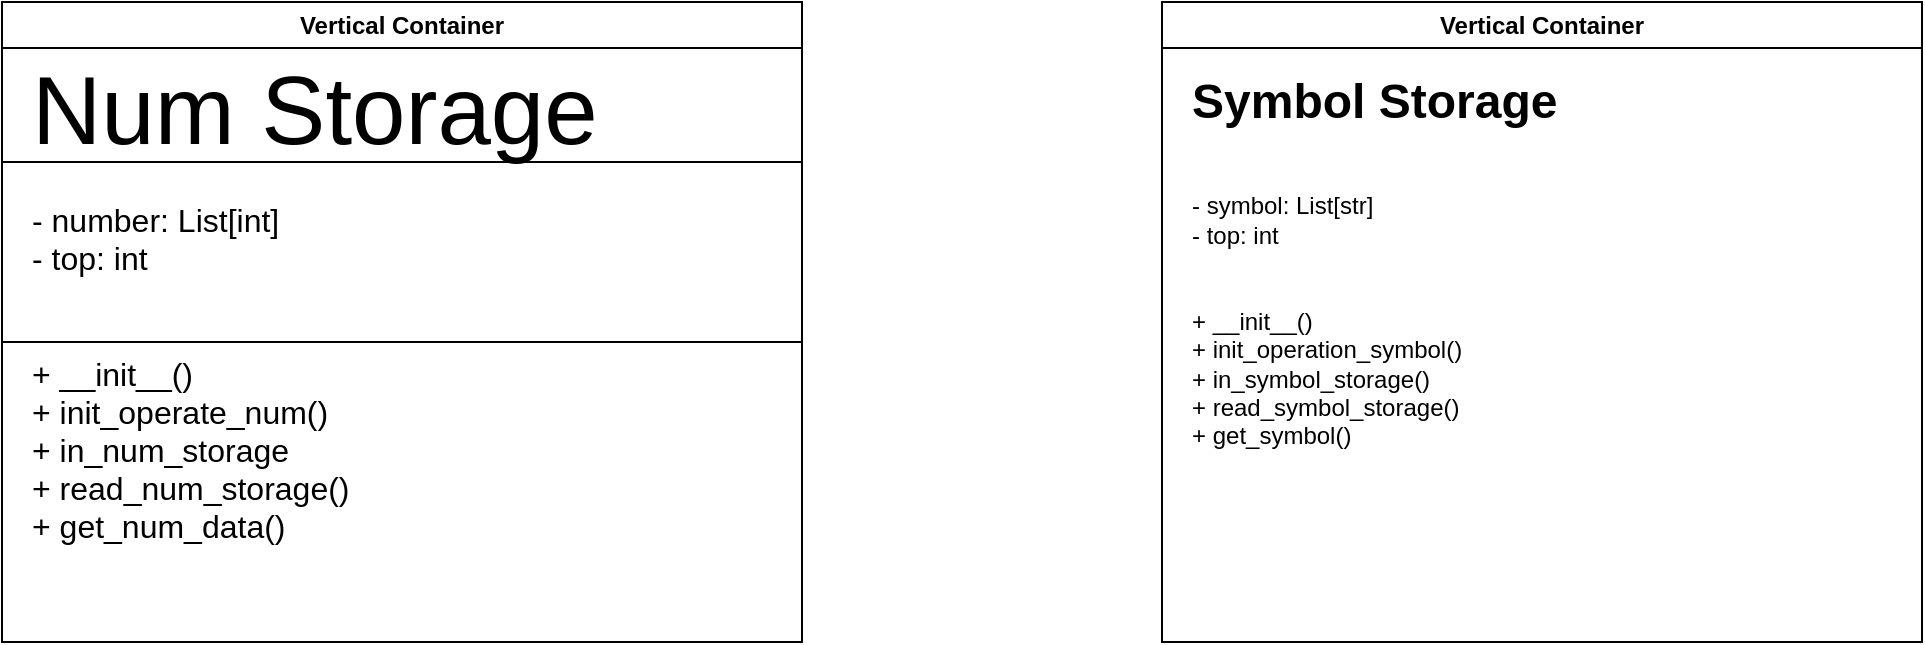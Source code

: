 <mxfile version="23.1.1" type="github">
  <diagram name="Page-1" id="cELOeBPH5fHN-PTh6r6i">
    <mxGraphModel dx="2023" dy="594" grid="1" gridSize="10" guides="1" tooltips="1" connect="1" arrows="1" fold="1" page="1" pageScale="1" pageWidth="850" pageHeight="1100" math="0" shadow="0">
      <root>
        <mxCell id="0" />
        <mxCell id="1" parent="0" />
        <mxCell id="TyUvi6pv0yWCHdS88cj0-25" value="Vertical Container" style="swimlane;whiteSpace=wrap;html=1;" parent="1" vertex="1">
          <mxGeometry x="-100" y="230" width="400" height="320" as="geometry">
            <mxRectangle x="50" y="230" width="140" height="30" as="alternateBounds" />
          </mxGeometry>
        </mxCell>
        <mxCell id="Bwfb_WO4ZSQ5CkVbW3Iq-2" value="&lt;h1&gt;&lt;span style=&quot;background-color: initial; font-weight: normal;&quot;&gt;&lt;font style=&quot;font-size: 48px;&quot;&gt;Num Storage&lt;/font&gt;&lt;/span&gt;&lt;/h1&gt;&lt;div&gt;&lt;span style=&quot;font-size: medium; background-color: initial;&quot;&gt;- number: List[int]&lt;/span&gt;&lt;br&gt;&lt;/div&gt;&lt;div&gt;&lt;font size=&quot;3&quot; style=&quot;&quot;&gt;- top: int&lt;/font&gt;&lt;/div&gt;&lt;div&gt;&lt;font size=&quot;3&quot;&gt;&lt;br&gt;&lt;/font&gt;&lt;/div&gt;&lt;div&gt;&lt;font size=&quot;3&quot;&gt;&lt;br&gt;&lt;/font&gt;&lt;/div&gt;&lt;div&gt;&lt;font size=&quot;3&quot;&gt;+ __init__()&lt;/font&gt;&lt;/div&gt;&lt;div&gt;&lt;font size=&quot;3&quot;&gt;+ init_operate_num()&lt;/font&gt;&lt;/div&gt;&lt;div&gt;&lt;font size=&quot;3&quot;&gt;+ in_num_storage&lt;/font&gt;&lt;/div&gt;&lt;div&gt;&lt;font size=&quot;3&quot;&gt;+ read_num_storage()&lt;/font&gt;&lt;/div&gt;&lt;div&gt;&lt;font size=&quot;3&quot;&gt;+ get_num_data()&lt;/font&gt;&lt;/div&gt;&lt;div&gt;&lt;br&gt;&lt;/div&gt;" style="text;html=1;strokeColor=none;fillColor=none;spacing=5;spacingTop=-20;whiteSpace=wrap;overflow=hidden;rounded=0;" vertex="1" parent="TyUvi6pv0yWCHdS88cj0-25">
          <mxGeometry x="10" y="20" width="380" height="280" as="geometry" />
        </mxCell>
        <mxCell id="Bwfb_WO4ZSQ5CkVbW3Iq-4" value="" style="endArrow=none;html=1;rounded=0;" edge="1" parent="TyUvi6pv0yWCHdS88cj0-25">
          <mxGeometry width="50" height="50" relative="1" as="geometry">
            <mxPoint x="400" y="170" as="sourcePoint" />
            <mxPoint y="170" as="targetPoint" />
          </mxGeometry>
        </mxCell>
        <mxCell id="TyUvi6pv0yWCHdS88cj0-31" value="Vertical Container" style="swimlane;whiteSpace=wrap;html=1;" parent="1" vertex="1">
          <mxGeometry x="480" y="230" width="380" height="320" as="geometry" />
        </mxCell>
        <mxCell id="Bwfb_WO4ZSQ5CkVbW3Iq-5" value="&lt;h1&gt;Symbol Storage&lt;/h1&gt;&lt;div&gt;&lt;br&gt;&lt;/div&gt;&lt;div&gt;- symbol: List[str]&lt;/div&gt;&lt;div&gt;- top: int&lt;/div&gt;&lt;div&gt;&lt;br&gt;&lt;/div&gt;&lt;div&gt;&lt;br&gt;&lt;/div&gt;&lt;div&gt;+ __init__()&lt;/div&gt;&lt;div&gt;+ init_operation_symbol()&lt;/div&gt;&lt;div&gt;+ in_symbol_storage()&lt;/div&gt;&lt;div&gt;+ read_symbol_storage()&lt;/div&gt;&lt;div&gt;+ get_symbol()&lt;/div&gt;" style="text;html=1;strokeColor=none;fillColor=none;spacing=5;spacingTop=-20;whiteSpace=wrap;overflow=hidden;rounded=0;" vertex="1" parent="TyUvi6pv0yWCHdS88cj0-31">
          <mxGeometry x="10" y="30" width="370" height="280" as="geometry" />
        </mxCell>
        <mxCell id="TyUvi6pv0yWCHdS88cj0-34" value="" style="endArrow=none;html=1;rounded=0;exitX=0;exitY=0.25;exitDx=0;exitDy=0;entryX=1;entryY=0.25;entryDx=0;entryDy=0;" parent="1" source="TyUvi6pv0yWCHdS88cj0-25" target="TyUvi6pv0yWCHdS88cj0-25" edge="1">
          <mxGeometry width="50" height="50" relative="1" as="geometry">
            <mxPoint x="70" y="350" as="sourcePoint" />
            <mxPoint x="120" y="300" as="targetPoint" />
          </mxGeometry>
        </mxCell>
      </root>
    </mxGraphModel>
  </diagram>
</mxfile>
